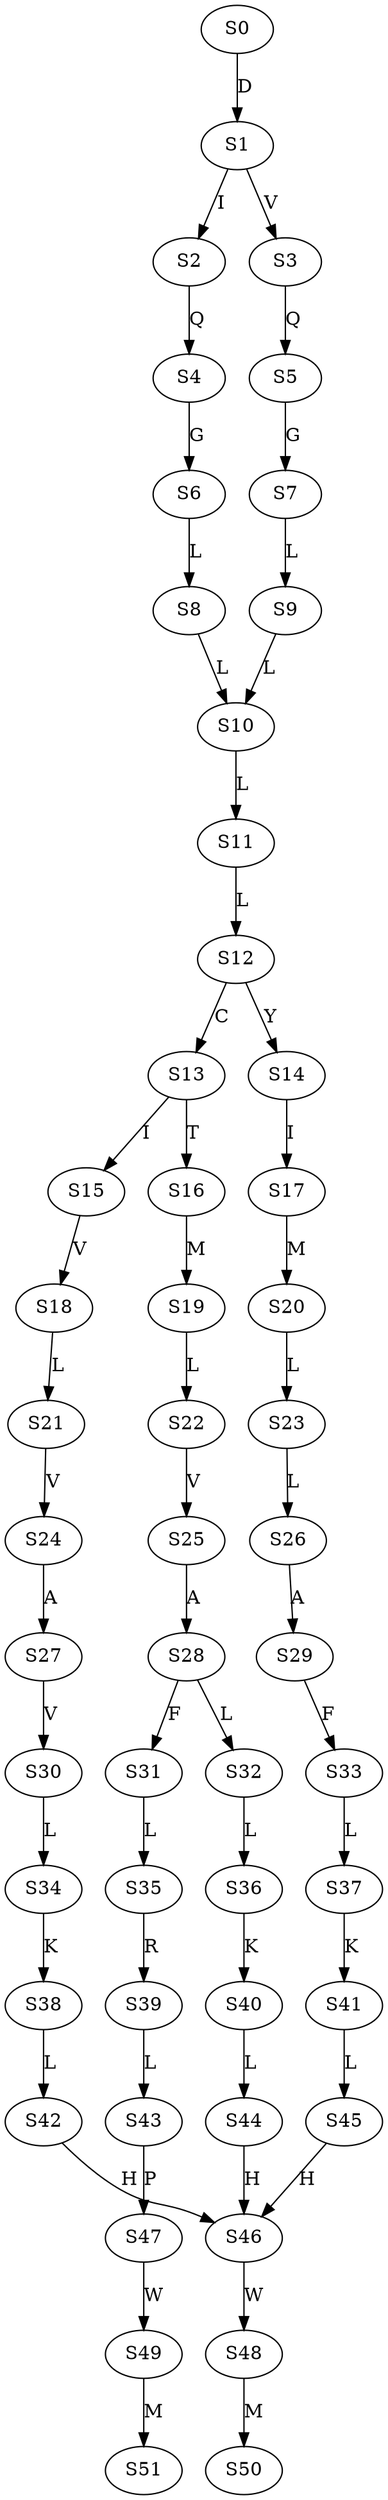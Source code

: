 strict digraph  {
	S0 -> S1 [ label = D ];
	S1 -> S2 [ label = I ];
	S1 -> S3 [ label = V ];
	S2 -> S4 [ label = Q ];
	S3 -> S5 [ label = Q ];
	S4 -> S6 [ label = G ];
	S5 -> S7 [ label = G ];
	S6 -> S8 [ label = L ];
	S7 -> S9 [ label = L ];
	S8 -> S10 [ label = L ];
	S9 -> S10 [ label = L ];
	S10 -> S11 [ label = L ];
	S11 -> S12 [ label = L ];
	S12 -> S13 [ label = C ];
	S12 -> S14 [ label = Y ];
	S13 -> S15 [ label = I ];
	S13 -> S16 [ label = T ];
	S14 -> S17 [ label = I ];
	S15 -> S18 [ label = V ];
	S16 -> S19 [ label = M ];
	S17 -> S20 [ label = M ];
	S18 -> S21 [ label = L ];
	S19 -> S22 [ label = L ];
	S20 -> S23 [ label = L ];
	S21 -> S24 [ label = V ];
	S22 -> S25 [ label = V ];
	S23 -> S26 [ label = L ];
	S24 -> S27 [ label = A ];
	S25 -> S28 [ label = A ];
	S26 -> S29 [ label = A ];
	S27 -> S30 [ label = V ];
	S28 -> S31 [ label = F ];
	S28 -> S32 [ label = L ];
	S29 -> S33 [ label = F ];
	S30 -> S34 [ label = L ];
	S31 -> S35 [ label = L ];
	S32 -> S36 [ label = L ];
	S33 -> S37 [ label = L ];
	S34 -> S38 [ label = K ];
	S35 -> S39 [ label = R ];
	S36 -> S40 [ label = K ];
	S37 -> S41 [ label = K ];
	S38 -> S42 [ label = L ];
	S39 -> S43 [ label = L ];
	S40 -> S44 [ label = L ];
	S41 -> S45 [ label = L ];
	S42 -> S46 [ label = H ];
	S43 -> S47 [ label = P ];
	S44 -> S46 [ label = H ];
	S45 -> S46 [ label = H ];
	S46 -> S48 [ label = W ];
	S47 -> S49 [ label = W ];
	S48 -> S50 [ label = M ];
	S49 -> S51 [ label = M ];
}
